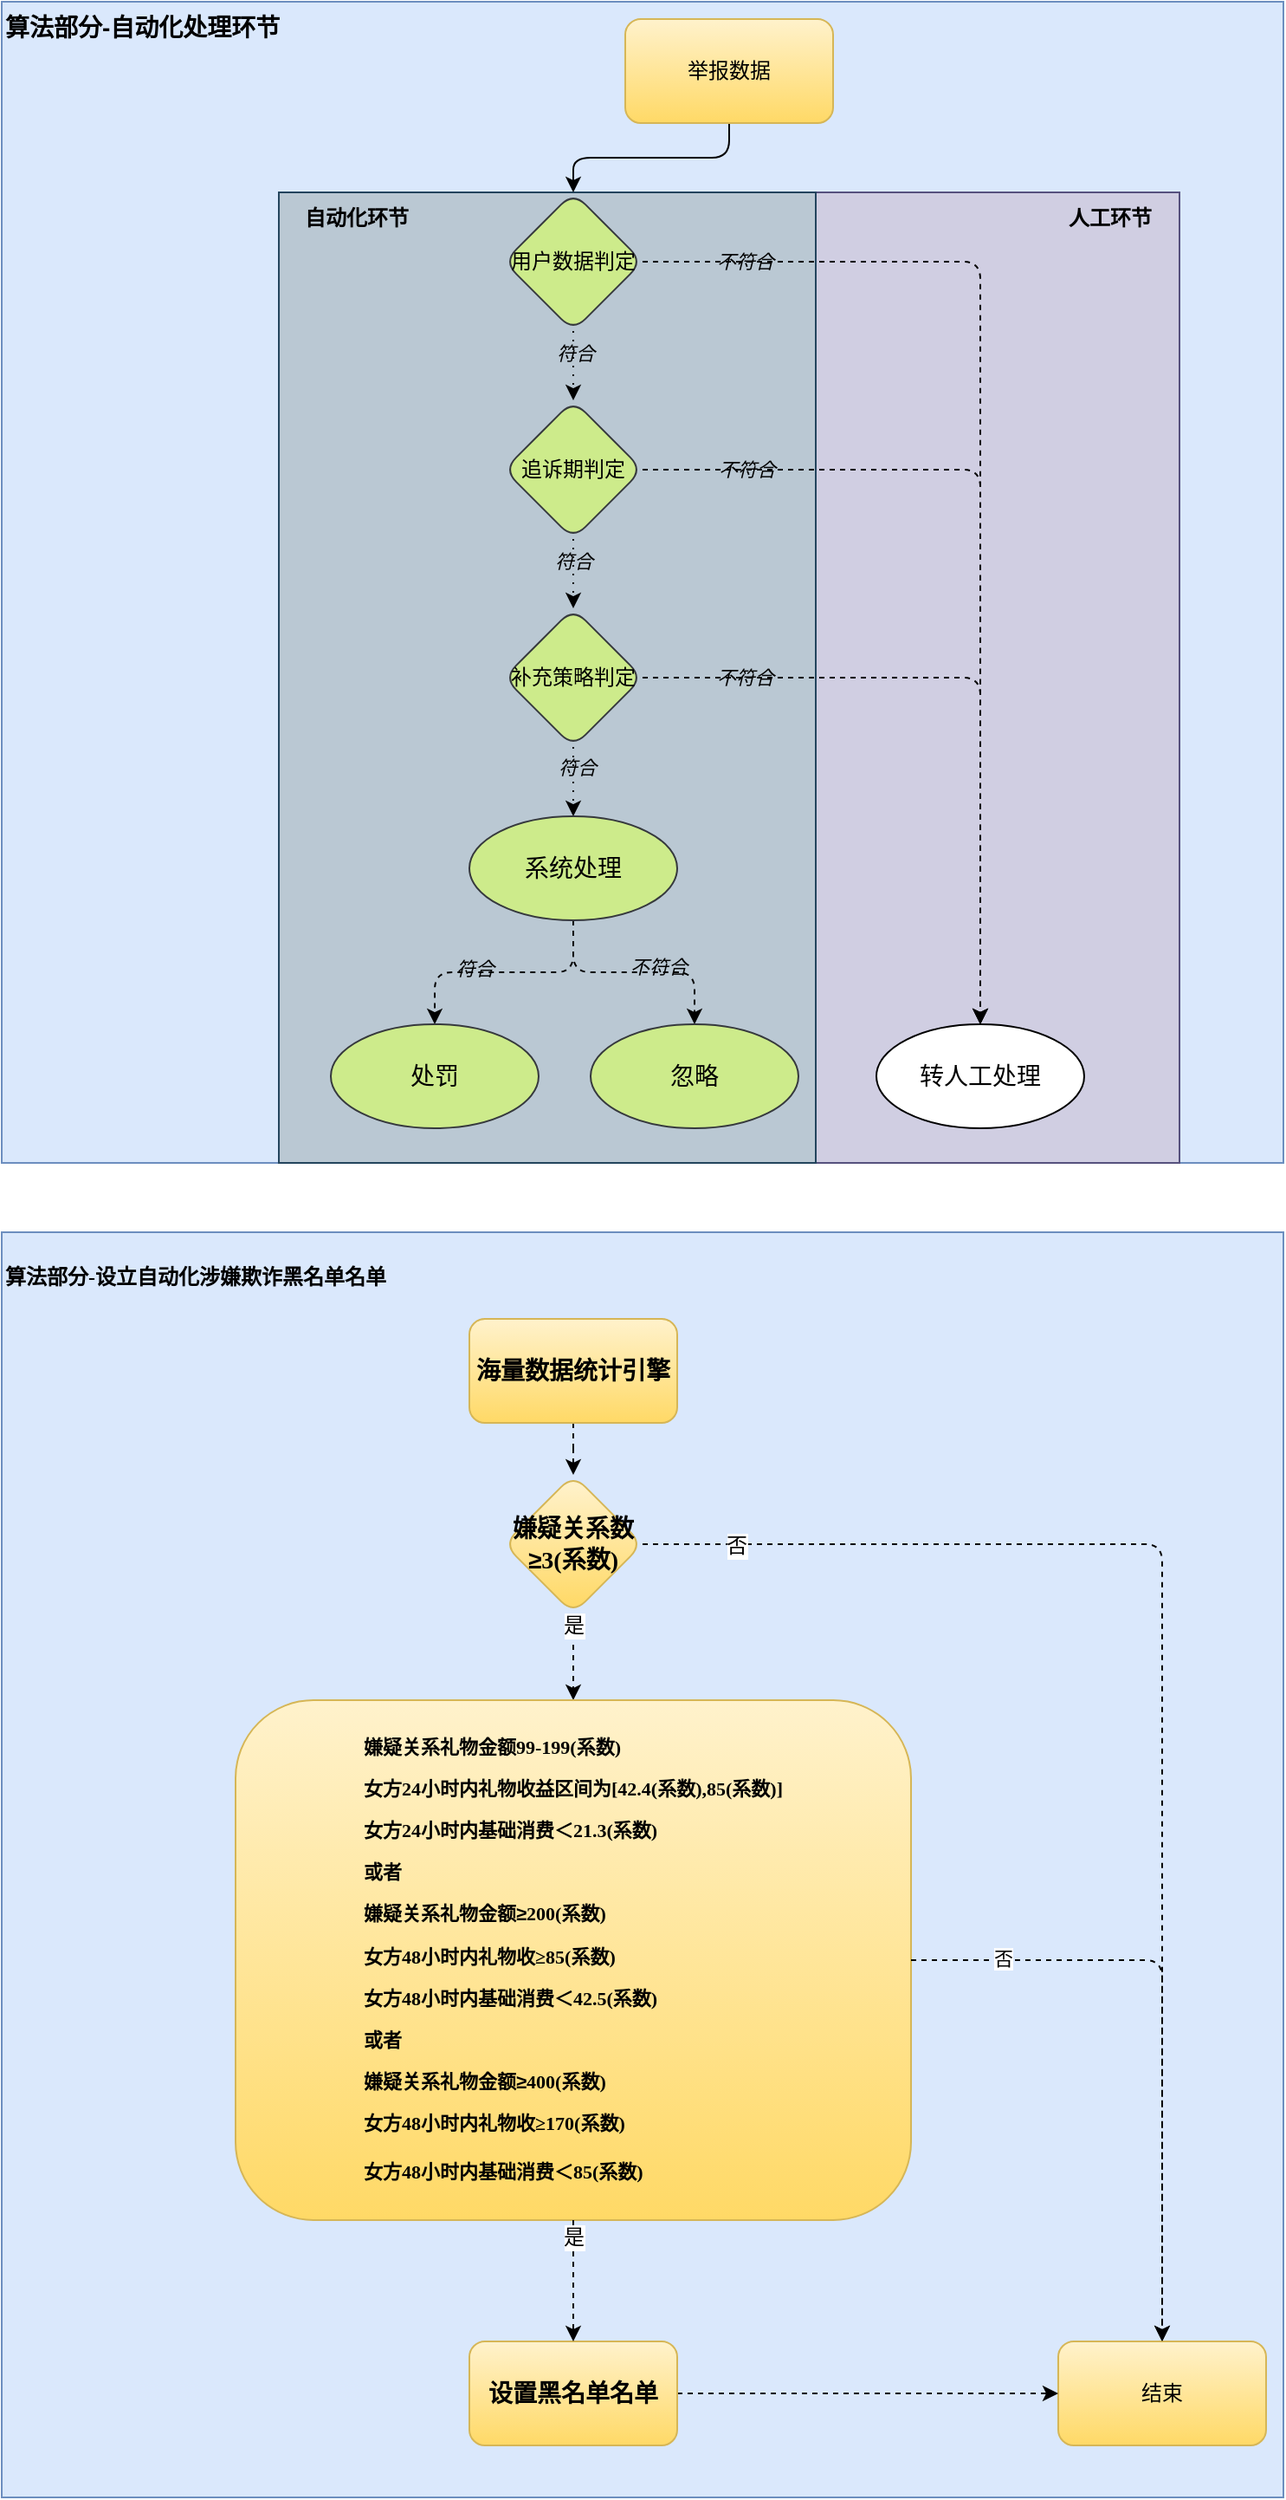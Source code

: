 <mxfile version="16.2.7" type="github">
  <diagram id="K8bH0kipLZ9rEDlnG2lr" name="Page-1">
    <mxGraphModel dx="2258" dy="784" grid="1" gridSize="10" guides="1" tooltips="1" connect="1" arrows="1" fold="1" page="1" pageScale="1" pageWidth="850" pageHeight="1400" math="0" shadow="0">
      <root>
        <mxCell id="0" />
        <mxCell id="1" parent="0" />
        <mxCell id="Bgl1Vfubp7OZOoUCv1JT-42" value="&lt;p class=&quot;MsoNormal&quot; style=&quot;font-size: 12px&quot;&gt;&lt;span style=&quot;font-size: 12px&quot;&gt;&lt;span style=&quot;font-size: 12px&quot;&gt;&lt;font face=&quot;宋体&quot; style=&quot;font-size: 12px ; line-height: 1.2&quot;&gt;算法部分-设立自动化涉嫌欺诈黑名单名单&lt;/font&gt;&lt;/span&gt;&lt;/span&gt;&lt;/p&gt;" style="rounded=0;whiteSpace=wrap;html=1;labelBackgroundColor=none;labelBorderColor=none;verticalAlign=top;align=left;fontStyle=1;fontSize=12;labelPosition=center;verticalLabelPosition=middle;fillColor=#dae8fc;strokeColor=#6c8ebf;" vertex="1" parent="1">
          <mxGeometry x="-810" y="740" width="740" height="730" as="geometry" />
        </mxCell>
        <mxCell id="Bgl1Vfubp7OZOoUCv1JT-1" value="算法部分-自动化处理环节" style="text;html=1;strokeColor=#6c8ebf;fillColor=#dae8fc;align=left;verticalAlign=top;whiteSpace=wrap;fontSize=14;fontStyle=1" vertex="1" parent="1">
          <mxGeometry x="-810" y="30" width="740" height="670" as="geometry" />
        </mxCell>
        <mxCell id="Bgl1Vfubp7OZOoUCv1JT-38" value="" style="edgeStyle=orthogonalEdgeStyle;rounded=1;orthogonalLoop=1;jettySize=auto;html=1;labelBackgroundColor=default;" edge="1" parent="1" source="Bgl1Vfubp7OZOoUCv1JT-31" target="Bgl1Vfubp7OZOoUCv1JT-12">
          <mxGeometry relative="1" as="geometry" />
        </mxCell>
        <mxCell id="Bgl1Vfubp7OZOoUCv1JT-39" value="" style="edgeStyle=orthogonalEdgeStyle;rounded=1;orthogonalLoop=1;jettySize=auto;html=1;labelBackgroundColor=default;" edge="1" parent="1" source="Bgl1Vfubp7OZOoUCv1JT-31" target="Bgl1Vfubp7OZOoUCv1JT-12">
          <mxGeometry relative="1" as="geometry" />
        </mxCell>
        <mxCell id="Bgl1Vfubp7OZOoUCv1JT-31" value="" style="rounded=0;whiteSpace=wrap;fillColor=#d0cee2;strokeColor=#56517e;" vertex="1" parent="1">
          <mxGeometry x="-360" y="140" width="230" height="560" as="geometry" />
        </mxCell>
        <mxCell id="Bgl1Vfubp7OZOoUCv1JT-30" value="" style="rounded=0;whiteSpace=wrap;html=1;fillColor=#bac8d3;strokeColor=#23445d;" vertex="1" parent="1">
          <mxGeometry x="-650" y="140" width="310" height="560" as="geometry" />
        </mxCell>
        <mxCell id="Bgl1Vfubp7OZOoUCv1JT-9" value="" style="edgeStyle=orthogonalEdgeStyle;rounded=1;orthogonalLoop=1;jettySize=auto;html=1;" edge="1" parent="1" source="Bgl1Vfubp7OZOoUCv1JT-2" target="Bgl1Vfubp7OZOoUCv1JT-8">
          <mxGeometry relative="1" as="geometry" />
        </mxCell>
        <mxCell id="Bgl1Vfubp7OZOoUCv1JT-2" value="举报数据" style="rounded=1;whiteSpace=wrap;html=1;fillColor=#fff2cc;gradientColor=#ffd966;strokeColor=#d6b656;" vertex="1" parent="1">
          <mxGeometry x="-450" y="40" width="120" height="60" as="geometry" />
        </mxCell>
        <mxCell id="Bgl1Vfubp7OZOoUCv1JT-11" value="" style="edgeStyle=orthogonalEdgeStyle;rounded=0;orthogonalLoop=1;jettySize=auto;html=1;entryX=0.5;entryY=0;entryDx=0;entryDy=0;dashed=1;dashPattern=1 4;" edge="1" parent="1" source="Bgl1Vfubp7OZOoUCv1JT-8" target="Bgl1Vfubp7OZOoUCv1JT-10">
          <mxGeometry relative="1" as="geometry" />
        </mxCell>
        <mxCell id="Bgl1Vfubp7OZOoUCv1JT-22" value="符合" style="edgeLabel;html=1;align=center;verticalAlign=middle;resizable=0;points=[];labelBackgroundColor=none;fontStyle=2" vertex="1" connectable="0" parent="Bgl1Vfubp7OZOoUCv1JT-11">
          <mxGeometry x="-0.362" y="1" relative="1" as="geometry">
            <mxPoint as="offset" />
          </mxGeometry>
        </mxCell>
        <mxCell id="Bgl1Vfubp7OZOoUCv1JT-19" value="" style="edgeStyle=orthogonalEdgeStyle;rounded=1;orthogonalLoop=1;jettySize=auto;html=1;entryX=0.5;entryY=0;entryDx=0;entryDy=0;labelBackgroundColor=default;dashed=1;" edge="1" parent="1" source="Bgl1Vfubp7OZOoUCv1JT-8" target="Bgl1Vfubp7OZOoUCv1JT-18">
          <mxGeometry relative="1" as="geometry">
            <mxPoint x="-360" y="200" as="targetPoint" />
          </mxGeometry>
        </mxCell>
        <mxCell id="Bgl1Vfubp7OZOoUCv1JT-21" value="不符合" style="edgeLabel;align=center;verticalAlign=middle;resizable=0;points=[];labelBackgroundColor=none;labelBorderColor=none;fontStyle=2;html=1;" vertex="1" connectable="0" parent="Bgl1Vfubp7OZOoUCv1JT-19">
          <mxGeometry x="-0.827" relative="1" as="geometry">
            <mxPoint x="4" as="offset" />
          </mxGeometry>
        </mxCell>
        <mxCell id="Bgl1Vfubp7OZOoUCv1JT-8" value="&lt;span&gt;用户数据判定&lt;/span&gt;" style="rhombus;whiteSpace=wrap;html=1;rounded=1;fillColor=#cdeb8b;strokeColor=#36393d;" vertex="1" parent="1">
          <mxGeometry x="-520" y="140" width="80" height="80" as="geometry" />
        </mxCell>
        <mxCell id="Bgl1Vfubp7OZOoUCv1JT-13" value="" style="edgeStyle=orthogonalEdgeStyle;rounded=0;orthogonalLoop=1;jettySize=auto;html=1;dashed=1;dashPattern=1 4;" edge="1" parent="1" source="Bgl1Vfubp7OZOoUCv1JT-10" target="Bgl1Vfubp7OZOoUCv1JT-12">
          <mxGeometry relative="1" as="geometry" />
        </mxCell>
        <mxCell id="Bgl1Vfubp7OZOoUCv1JT-23" value="符合" style="edgeLabel;html=1;align=center;verticalAlign=middle;resizable=0;points=[];labelBackgroundColor=none;fontStyle=2" vertex="1" connectable="0" parent="Bgl1Vfubp7OZOoUCv1JT-13">
          <mxGeometry x="-0.382" relative="1" as="geometry">
            <mxPoint as="offset" />
          </mxGeometry>
        </mxCell>
        <mxCell id="Bgl1Vfubp7OZOoUCv1JT-24" value="" style="edgeStyle=orthogonalEdgeStyle;rounded=1;orthogonalLoop=1;jettySize=auto;html=1;entryX=0.5;entryY=0;entryDx=0;entryDy=0;dashed=1;" edge="1" parent="1" source="Bgl1Vfubp7OZOoUCv1JT-10" target="Bgl1Vfubp7OZOoUCv1JT-18">
          <mxGeometry relative="1" as="geometry">
            <mxPoint x="-360" y="300" as="targetPoint" />
          </mxGeometry>
        </mxCell>
        <mxCell id="Bgl1Vfubp7OZOoUCv1JT-25" value="不符合" style="edgeLabel;html=1;align=center;verticalAlign=middle;resizable=0;points=[];labelBackgroundColor=none;fontStyle=2" vertex="1" connectable="0" parent="Bgl1Vfubp7OZOoUCv1JT-24">
          <mxGeometry x="-0.789" y="-3" relative="1" as="geometry">
            <mxPoint x="5" y="-3" as="offset" />
          </mxGeometry>
        </mxCell>
        <mxCell id="Bgl1Vfubp7OZOoUCv1JT-10" value="追诉期&lt;span&gt;判定&lt;/span&gt;" style="rhombus;whiteSpace=wrap;html=1;rounded=1;fillColor=#cdeb8b;strokeColor=#36393d;" vertex="1" parent="1">
          <mxGeometry x="-520" y="260" width="80" height="80" as="geometry" />
        </mxCell>
        <mxCell id="Bgl1Vfubp7OZOoUCv1JT-17" value="" style="edgeStyle=orthogonalEdgeStyle;rounded=0;orthogonalLoop=1;jettySize=auto;html=1;dashed=1;dashPattern=1 4;" edge="1" parent="1" source="Bgl1Vfubp7OZOoUCv1JT-12" target="Bgl1Vfubp7OZOoUCv1JT-16">
          <mxGeometry relative="1" as="geometry" />
        </mxCell>
        <mxCell id="Bgl1Vfubp7OZOoUCv1JT-29" value="符合" style="edgeLabel;html=1;align=center;verticalAlign=middle;resizable=0;points=[];labelBackgroundColor=none;fontStyle=2" vertex="1" connectable="0" parent="Bgl1Vfubp7OZOoUCv1JT-17">
          <mxGeometry x="-0.426" y="2" relative="1" as="geometry">
            <mxPoint as="offset" />
          </mxGeometry>
        </mxCell>
        <mxCell id="Bgl1Vfubp7OZOoUCv1JT-26" value="" style="edgeStyle=orthogonalEdgeStyle;rounded=1;orthogonalLoop=1;jettySize=auto;html=1;dashed=1;entryX=0.5;entryY=0;entryDx=0;entryDy=0;" edge="1" parent="1" source="Bgl1Vfubp7OZOoUCv1JT-12" target="Bgl1Vfubp7OZOoUCv1JT-18">
          <mxGeometry relative="1" as="geometry">
            <mxPoint x="-270" y="510" as="targetPoint" />
          </mxGeometry>
        </mxCell>
        <mxCell id="Bgl1Vfubp7OZOoUCv1JT-27" value="不符合" style="edgeLabel;html=1;align=center;verticalAlign=middle;resizable=0;points=[];labelBackgroundColor=none;fontStyle=2" vertex="1" connectable="0" parent="Bgl1Vfubp7OZOoUCv1JT-26">
          <mxGeometry x="-0.708" y="1" relative="1" as="geometry">
            <mxPoint x="1" y="1" as="offset" />
          </mxGeometry>
        </mxCell>
        <mxCell id="Bgl1Vfubp7OZOoUCv1JT-12" value="补充策略&lt;span&gt;判定&lt;/span&gt;" style="rhombus;whiteSpace=wrap;html=1;rounded=1;fillColor=#cdeb8b;strokeColor=#36393d;" vertex="1" parent="1">
          <mxGeometry x="-520" y="380" width="80" height="80" as="geometry" />
        </mxCell>
        <mxCell id="Bgl1Vfubp7OZOoUCv1JT-35" value="" style="edgeStyle=orthogonalEdgeStyle;rounded=1;orthogonalLoop=1;jettySize=auto;html=1;labelBackgroundColor=default;dashed=1;" edge="1" parent="1" source="Bgl1Vfubp7OZOoUCv1JT-16" target="Bgl1Vfubp7OZOoUCv1JT-34">
          <mxGeometry relative="1" as="geometry" />
        </mxCell>
        <mxCell id="Bgl1Vfubp7OZOoUCv1JT-41" value="不符合" style="edgeLabel;html=1;align=center;verticalAlign=middle;resizable=0;points=[];labelBackgroundColor=none;fontStyle=2" vertex="1" connectable="0" parent="Bgl1Vfubp7OZOoUCv1JT-35">
          <mxGeometry x="0.217" y="3" relative="1" as="geometry">
            <mxPoint as="offset" />
          </mxGeometry>
        </mxCell>
        <mxCell id="Bgl1Vfubp7OZOoUCv1JT-37" value="" style="edgeStyle=orthogonalEdgeStyle;rounded=1;orthogonalLoop=1;jettySize=auto;html=1;labelBackgroundColor=default;dashed=1;" edge="1" parent="1" source="Bgl1Vfubp7OZOoUCv1JT-16" target="Bgl1Vfubp7OZOoUCv1JT-36">
          <mxGeometry relative="1" as="geometry" />
        </mxCell>
        <mxCell id="Bgl1Vfubp7OZOoUCv1JT-40" value="&lt;span style=&quot;&quot;&gt;符合&lt;/span&gt;" style="edgeLabel;html=1;align=center;verticalAlign=middle;resizable=0;points=[];labelBackgroundColor=none;fontStyle=2" vertex="1" connectable="0" parent="Bgl1Vfubp7OZOoUCv1JT-37">
          <mxGeometry x="0.246" y="-2" relative="1" as="geometry">
            <mxPoint as="offset" />
          </mxGeometry>
        </mxCell>
        <mxCell id="Bgl1Vfubp7OZOoUCv1JT-16" value="&lt;span style=&quot;font-size: 14px&quot;&gt;系统处理&lt;/span&gt;" style="ellipse;whiteSpace=wrap;html=1;rounded=1;fillColor=#cdeb8b;strokeColor=#36393d;" vertex="1" parent="1">
          <mxGeometry x="-540" y="500" width="120" height="60" as="geometry" />
        </mxCell>
        <mxCell id="Bgl1Vfubp7OZOoUCv1JT-18" value="&lt;span style=&quot;font-size: 14px&quot;&gt;转人工处理&lt;/span&gt;" style="ellipse;whiteSpace=wrap;html=1;rounded=1;" vertex="1" parent="1">
          <mxGeometry x="-305" y="620" width="120" height="60" as="geometry" />
        </mxCell>
        <mxCell id="Bgl1Vfubp7OZOoUCv1JT-32" value="自动化环节" style="text;html=1;strokeColor=none;fillColor=none;align=center;verticalAlign=middle;whiteSpace=wrap;rounded=0;fontStyle=1" vertex="1" parent="1">
          <mxGeometry x="-650" y="140" width="90" height="30" as="geometry" />
        </mxCell>
        <mxCell id="Bgl1Vfubp7OZOoUCv1JT-33" value="人工环节" style="text;html=1;strokeColor=none;fillColor=none;align=center;verticalAlign=middle;whiteSpace=wrap;rounded=0;fontStyle=1" vertex="1" parent="1">
          <mxGeometry x="-210" y="140" width="80" height="30" as="geometry" />
        </mxCell>
        <mxCell id="Bgl1Vfubp7OZOoUCv1JT-34" value="&lt;p class=&quot;MsoNormal&quot;&gt;&lt;span&gt;&lt;span style=&quot;font-size: 10.5pt&quot;&gt;&lt;font face=&quot;宋体&quot;&gt;忽略&lt;/font&gt;&lt;/span&gt;&lt;/span&gt;&lt;/p&gt;" style="ellipse;whiteSpace=wrap;html=1;rounded=1;fillColor=#cdeb8b;strokeColor=#36393d;fontStyle=0" vertex="1" parent="1">
          <mxGeometry x="-470" y="620" width="120" height="60" as="geometry" />
        </mxCell>
        <mxCell id="Bgl1Vfubp7OZOoUCv1JT-36" value="&lt;p class=&quot;MsoNormal&quot;&gt;&lt;span&gt;&lt;span style=&quot;font-size: 10.5pt&quot;&gt;&lt;font face=&quot;宋体&quot;&gt;处罚&lt;/font&gt;&lt;/span&gt;&lt;/span&gt;&lt;/p&gt;" style="ellipse;whiteSpace=wrap;html=1;rounded=1;fillColor=#cdeb8b;strokeColor=#36393d;fontStyle=0" vertex="1" parent="1">
          <mxGeometry x="-620" y="620" width="120" height="60" as="geometry" />
        </mxCell>
        <mxCell id="Bgl1Vfubp7OZOoUCv1JT-51" value="" style="edgeStyle=orthogonalEdgeStyle;rounded=1;orthogonalLoop=1;jettySize=auto;html=1;dashed=1;labelBackgroundColor=default;fontSize=12;" edge="1" parent="1" source="Bgl1Vfubp7OZOoUCv1JT-43" target="Bgl1Vfubp7OZOoUCv1JT-50">
          <mxGeometry relative="1" as="geometry" />
        </mxCell>
        <mxCell id="Bgl1Vfubp7OZOoUCv1JT-43" value="&lt;p class=&quot;MsoNormal&quot;&gt;&lt;b&gt;&lt;span style=&quot;font-size: 10.5pt&quot;&gt;&lt;font face=&quot;宋体&quot;&gt;海量数据统计引擎&lt;/font&gt;&lt;/span&gt;&lt;/b&gt;&lt;/p&gt;" style="rounded=1;whiteSpace=wrap;html=1;fillColor=#fff2cc;gradientColor=#ffd966;strokeColor=#d6b656;" vertex="1" parent="1">
          <mxGeometry x="-540" y="790" width="120" height="60" as="geometry" />
        </mxCell>
        <mxCell id="Bgl1Vfubp7OZOoUCv1JT-53" value="" style="edgeStyle=orthogonalEdgeStyle;rounded=1;orthogonalLoop=1;jettySize=auto;html=1;dashed=1;labelBackgroundColor=default;fontSize=12;" edge="1" parent="1" source="Bgl1Vfubp7OZOoUCv1JT-50" target="Bgl1Vfubp7OZOoUCv1JT-52">
          <mxGeometry relative="1" as="geometry" />
        </mxCell>
        <mxCell id="Bgl1Vfubp7OZOoUCv1JT-54" value="否" style="edgeLabel;html=1;align=center;verticalAlign=middle;resizable=0;points=[];fontSize=12;" vertex="1" connectable="0" parent="Bgl1Vfubp7OZOoUCv1JT-53">
          <mxGeometry x="-0.858" y="-1" relative="1" as="geometry">
            <mxPoint as="offset" />
          </mxGeometry>
        </mxCell>
        <mxCell id="Bgl1Vfubp7OZOoUCv1JT-58" value="" style="edgeStyle=orthogonalEdgeStyle;rounded=1;orthogonalLoop=1;jettySize=auto;html=1;dashed=1;labelBackgroundColor=default;fontSize=12;" edge="1" parent="1" source="Bgl1Vfubp7OZOoUCv1JT-50" target="Bgl1Vfubp7OZOoUCv1JT-63">
          <mxGeometry relative="1" as="geometry">
            <mxPoint x="-690" y="1010" as="targetPoint" />
          </mxGeometry>
        </mxCell>
        <mxCell id="Bgl1Vfubp7OZOoUCv1JT-59" value="是" style="edgeLabel;html=1;align=center;verticalAlign=middle;resizable=0;points=[];fontSize=12;" vertex="1" connectable="0" parent="Bgl1Vfubp7OZOoUCv1JT-58">
          <mxGeometry x="-0.725" relative="1" as="geometry">
            <mxPoint as="offset" />
          </mxGeometry>
        </mxCell>
        <mxCell id="Bgl1Vfubp7OZOoUCv1JT-50" value="&lt;p class=&quot;MsoNormal&quot;&gt;&lt;b&gt;&lt;span style=&quot;font-size: 10.5pt&quot;&gt;&lt;font face=&quot;宋体&quot;&gt;嫌疑关系数&lt;/font&gt;≥&lt;font face=&quot;Times New Roman&quot;&gt;3(&lt;/font&gt;&lt;font face=&quot;宋体&quot;&gt;系数&lt;/font&gt;&lt;font face=&quot;Times New Roman&quot;&gt;)&lt;/font&gt;&lt;/span&gt;&lt;/b&gt;&lt;/p&gt;" style="rhombus;whiteSpace=wrap;html=1;fillColor=#fff2cc;strokeColor=#d6b656;rounded=1;gradientColor=#ffd966;" vertex="1" parent="1">
          <mxGeometry x="-520" y="880" width="80" height="80" as="geometry" />
        </mxCell>
        <mxCell id="Bgl1Vfubp7OZOoUCv1JT-52" value="结束" style="whiteSpace=wrap;html=1;fillColor=#fff2cc;strokeColor=#d6b656;rounded=1;gradientColor=#ffd966;" vertex="1" parent="1">
          <mxGeometry x="-200" y="1380" width="120" height="60" as="geometry" />
        </mxCell>
        <mxCell id="Bgl1Vfubp7OZOoUCv1JT-62" value="" style="edgeStyle=orthogonalEdgeStyle;rounded=1;orthogonalLoop=1;jettySize=auto;html=1;dashed=1;labelBackgroundColor=default;fontSize=11;entryX=0;entryY=0.5;entryDx=0;entryDy=0;" edge="1" parent="1" source="Bgl1Vfubp7OZOoUCv1JT-60" target="Bgl1Vfubp7OZOoUCv1JT-52">
          <mxGeometry relative="1" as="geometry">
            <mxPoint x="-495" y="1370" as="targetPoint" />
          </mxGeometry>
        </mxCell>
        <mxCell id="Bgl1Vfubp7OZOoUCv1JT-60" value="&lt;p class=&quot;MsoNormal&quot;&gt;&lt;b&gt;&lt;span style=&quot;font-size: 10.5pt&quot;&gt;&lt;font face=&quot;宋体&quot;&gt;设置黑名单名单&lt;/font&gt;&lt;/span&gt;&lt;/b&gt;&lt;/p&gt;" style="rounded=1;whiteSpace=wrap;html=1;fillColor=#fff2cc;gradientColor=#ffd966;strokeColor=#d6b656;" vertex="1" parent="1">
          <mxGeometry x="-540" y="1380" width="120" height="60" as="geometry" />
        </mxCell>
        <mxCell id="Bgl1Vfubp7OZOoUCv1JT-63" value="&lt;p class=&quot;MsoNormal&quot; style=&quot;text-align: left ; font-size: 11px&quot;&gt;&lt;font style=&quot;font-size: 11px&quot;&gt;&lt;b style=&quot;font-size: 11px&quot;&gt;&lt;span style=&quot;font-size: 11px&quot;&gt;&lt;font face=&quot;宋体&quot; style=&quot;font-size: 11px&quot;&gt;嫌疑关系礼物金额&lt;/font&gt;&lt;font face=&quot;Times New Roman&quot; style=&quot;font-size: 11px&quot;&gt;99-199(&lt;/font&gt;&lt;font face=&quot;宋体&quot; style=&quot;font-size: 11px&quot;&gt;系数&lt;/font&gt;&lt;font face=&quot;Times New Roman&quot; style=&quot;font-size: 11px&quot;&gt;)&lt;/font&gt;&lt;/span&gt;&lt;/b&gt;&lt;b style=&quot;font-size: 11px&quot;&gt;&lt;span style=&quot;font-size: 11px&quot;&gt;&lt;/span&gt;&lt;/b&gt;&lt;/font&gt;&lt;/p&gt;&lt;p class=&quot;MsoNormal&quot; style=&quot;text-align: left ; font-size: 11px&quot;&gt;&lt;font style=&quot;font-size: 11px&quot;&gt;&lt;b style=&quot;font-size: 11px&quot;&gt;&lt;span style=&quot;font-size: 11px&quot;&gt;&lt;font face=&quot;宋体&quot; style=&quot;font-size: 11px&quot;&gt;女方&lt;/font&gt;&lt;font face=&quot;Times New Roman&quot; style=&quot;font-size: 11px&quot;&gt;24&lt;/font&gt;&lt;font face=&quot;宋体&quot; style=&quot;font-size: 11px&quot;&gt;小时内礼物收益区间为&lt;/font&gt;&lt;font face=&quot;Times New Roman&quot; style=&quot;font-size: 11px&quot;&gt;[42.4(&lt;/font&gt;&lt;font face=&quot;宋体&quot; style=&quot;font-size: 11px&quot;&gt;系数&lt;/font&gt;&lt;font face=&quot;Times New Roman&quot; style=&quot;font-size: 11px&quot;&gt;),85(&lt;/font&gt;&lt;font face=&quot;宋体&quot; style=&quot;font-size: 11px&quot;&gt;系数&lt;/font&gt;&lt;font face=&quot;Times New Roman&quot; style=&quot;font-size: 11px&quot;&gt;)]&lt;/font&gt;&lt;/span&gt;&lt;/b&gt;&lt;b style=&quot;font-size: 11px&quot;&gt;&lt;span style=&quot;font-size: 11px&quot;&gt;&lt;/span&gt;&lt;/b&gt;&lt;/font&gt;&lt;/p&gt;&lt;p class=&quot;MsoNormal&quot; style=&quot;text-align: left ; font-size: 11px&quot;&gt;&lt;font style=&quot;font-size: 11px&quot;&gt;&lt;b style=&quot;font-size: 11px&quot;&gt;&lt;span style=&quot;font-size: 11px&quot;&gt;&lt;font face=&quot;宋体&quot; style=&quot;font-size: 11px&quot;&gt;女方&lt;/font&gt;&lt;font face=&quot;Times New Roman&quot; style=&quot;font-size: 11px&quot;&gt;24&lt;/font&gt;&lt;font face=&quot;宋体&quot; style=&quot;font-size: 11px&quot;&gt;小时内基础消费＜&lt;/font&gt;&lt;font face=&quot;Times New Roman&quot; style=&quot;font-size: 11px&quot;&gt;21.3(&lt;/font&gt;&lt;font face=&quot;宋体&quot; style=&quot;font-size: 11px&quot;&gt;系数&lt;/font&gt;&lt;font face=&quot;Times New Roman&quot; style=&quot;font-size: 11px&quot;&gt;)&lt;/font&gt;&lt;/span&gt;&lt;/b&gt;&lt;b style=&quot;font-size: 11px&quot;&gt;&lt;span style=&quot;font-size: 11px&quot;&gt;&lt;/span&gt;&lt;/b&gt;&lt;/font&gt;&lt;/p&gt;&lt;p class=&quot;MsoNormal&quot; style=&quot;text-align: left ; font-size: 11px&quot;&gt;&lt;font face=&quot;Times New Roman&quot;&gt;&lt;b&gt;或者&lt;/b&gt;&lt;/font&gt;&lt;/p&gt;&lt;p class=&quot;MsoNormal&quot; style=&quot;text-align: left ; font-size: 11px&quot;&gt;&lt;font style=&quot;font-size: 11px&quot;&gt;&lt;b style=&quot;font-size: 11px&quot;&gt;&lt;span style=&quot;font-size: 11px&quot;&gt;&lt;font face=&quot;宋体&quot; style=&quot;font-size: 11px&quot;&gt;嫌疑关系礼物金额&lt;/font&gt;≥&lt;font face=&quot;Times New Roman&quot; style=&quot;font-size: 11px&quot;&gt;200(&lt;/font&gt;&lt;font face=&quot;宋体&quot; style=&quot;font-size: 11px&quot;&gt;系数&lt;/font&gt;&lt;font face=&quot;Times New Roman&quot; style=&quot;font-size: 11px&quot;&gt;)&lt;/font&gt;&lt;/span&gt;&lt;/b&gt;&lt;b style=&quot;font-size: 11px&quot;&gt;&lt;span style=&quot;font-size: 11px&quot;&gt;&lt;/span&gt;&lt;/b&gt;&lt;/font&gt;&lt;/p&gt;&lt;p class=&quot;MsoNormal&quot; style=&quot;text-align: left ; font-size: 11px&quot;&gt;&lt;font style=&quot;font-size: 11px&quot;&gt;&lt;b style=&quot;font-size: 11px&quot;&gt;&lt;span style=&quot;font-size: 11px&quot;&gt;&lt;font face=&quot;宋体&quot; style=&quot;font-size: 11px&quot;&gt;女方&lt;/font&gt;&lt;font face=&quot;Times New Roman&quot; style=&quot;font-size: 11px&quot;&gt;48&lt;/font&gt;&lt;font face=&quot;宋体&quot; style=&quot;font-size: 11px&quot;&gt;小时内礼物收≥&lt;/font&gt;&lt;font face=&quot;Times New Roman&quot; style=&quot;font-size: 11px&quot;&gt;85(&lt;/font&gt;&lt;font face=&quot;宋体&quot; style=&quot;font-size: 11px&quot;&gt;系数&lt;/font&gt;&lt;font face=&quot;Times New Roman&quot; style=&quot;font-size: 11px&quot;&gt;)&lt;/font&gt;&lt;/span&gt;&lt;/b&gt;&lt;b style=&quot;font-size: 11px&quot;&gt;&lt;span style=&quot;font-size: 11px&quot;&gt;&lt;/span&gt;&lt;/b&gt;&lt;/font&gt;&lt;/p&gt;&lt;p class=&quot;MsoNormal&quot; style=&quot;text-align: left ; font-size: 11px&quot;&gt;&lt;font style=&quot;font-size: 11px&quot;&gt;&lt;b style=&quot;font-size: 11px&quot;&gt;&lt;span style=&quot;font-size: 11px&quot;&gt;&lt;font face=&quot;宋体&quot; style=&quot;font-size: 11px&quot;&gt;女方&lt;/font&gt;&lt;font face=&quot;Times New Roman&quot; style=&quot;font-size: 11px&quot;&gt;48&lt;/font&gt;&lt;font face=&quot;宋体&quot; style=&quot;font-size: 11px&quot;&gt;小时内基础消费＜&lt;/font&gt;&lt;font face=&quot;Times New Roman&quot; style=&quot;font-size: 11px&quot;&gt;42.5(&lt;/font&gt;&lt;font face=&quot;宋体&quot; style=&quot;font-size: 11px&quot;&gt;系数&lt;/font&gt;&lt;font face=&quot;Times New Roman&quot; style=&quot;font-size: 11px&quot;&gt;)&lt;/font&gt;&lt;/span&gt;&lt;/b&gt;&lt;b style=&quot;font-size: 11px&quot;&gt;&lt;span style=&quot;font-size: 11px&quot;&gt;&lt;/span&gt;&lt;/b&gt;&lt;/font&gt;&lt;/p&gt;&lt;p class=&quot;MsoNormal&quot; style=&quot;text-align: left ; font-size: 11px&quot;&gt;&lt;b style=&quot;font-family: &amp;#34;times new roman&amp;#34;&quot;&gt;或者&lt;/b&gt;&lt;br&gt;&lt;/p&gt;&lt;p class=&quot;MsoNormal&quot; style=&quot;text-align: left ; font-size: 11px&quot;&gt;&lt;font style=&quot;font-size: 11px&quot;&gt;&lt;b style=&quot;font-size: 11px&quot;&gt;&lt;span style=&quot;font-size: 11px&quot;&gt;&lt;font face=&quot;宋体&quot; style=&quot;font-size: 11px&quot;&gt;嫌疑关系礼物金额&lt;/font&gt;≥&lt;font face=&quot;Times New Roman&quot; style=&quot;font-size: 11px&quot;&gt;400(&lt;/font&gt;&lt;font face=&quot;宋体&quot; style=&quot;font-size: 11px&quot;&gt;系数&lt;/font&gt;&lt;font face=&quot;Times New Roman&quot; style=&quot;font-size: 11px&quot;&gt;)&lt;/font&gt;&lt;/span&gt;&lt;/b&gt;&lt;b style=&quot;font-size: 11px&quot;&gt;&lt;span style=&quot;font-size: 11px&quot;&gt;&lt;/span&gt;&lt;/b&gt;&lt;/font&gt;&lt;/p&gt;&lt;p class=&quot;MsoNormal&quot; style=&quot;text-align: left ; font-size: 11px&quot;&gt;&lt;font style=&quot;font-size: 11px&quot;&gt;&lt;b style=&quot;font-size: 11px&quot;&gt;&lt;span style=&quot;font-size: 11px&quot;&gt;&lt;font face=&quot;宋体&quot; style=&quot;font-size: 11px&quot;&gt;女方&lt;/font&gt;&lt;font face=&quot;Times New Roman&quot; style=&quot;font-size: 11px&quot;&gt;48&lt;/font&gt;&lt;font face=&quot;宋体&quot; style=&quot;font-size: 11px&quot;&gt;小时内礼物收≥&lt;/font&gt;&lt;font face=&quot;Times New Roman&quot; style=&quot;font-size: 11px&quot;&gt;170(&lt;/font&gt;&lt;font face=&quot;宋体&quot; style=&quot;font-size: 11px&quot;&gt;系数&lt;/font&gt;&lt;font face=&quot;Times New Roman&quot; style=&quot;font-size: 11px&quot;&gt;)&lt;/font&gt;&lt;/span&gt;&lt;/b&gt;&lt;b style=&quot;font-size: 11px&quot;&gt;&lt;span style=&quot;font-size: 11px&quot;&gt;&lt;/span&gt;&lt;/b&gt;&lt;/font&gt;&lt;/p&gt;&lt;p class=&quot;MsoNormal&quot; style=&quot;text-align: left ; font-size: 11px&quot;&gt;&lt;b style=&quot;font-size: 11px&quot;&gt;&lt;span style=&quot;font-size: 11px&quot;&gt;&lt;font style=&quot;font-size: 11px&quot;&gt;&lt;font face=&quot;宋体&quot; style=&quot;font-size: 11px&quot;&gt;女方&lt;/font&gt;&lt;font face=&quot;Times New Roman&quot; style=&quot;font-size: 11px&quot;&gt;48&lt;/font&gt;&lt;font face=&quot;宋体&quot; style=&quot;font-size: 11px&quot;&gt;小时内基础消费＜&lt;/font&gt;&lt;font face=&quot;Times New Roman&quot; style=&quot;font-size: 11px&quot;&gt;85(&lt;/font&gt;&lt;font face=&quot;宋体&quot; style=&quot;font-size: 11px&quot;&gt;系数&lt;/font&gt;&lt;font face=&quot;Times New Roman&quot; style=&quot;font-size: 11px&quot;&gt;)&lt;/font&gt;&lt;/font&gt;&lt;/span&gt;&lt;/b&gt;&lt;b style=&quot;font-size: 15px&quot;&gt;&lt;span style=&quot;font-size: 10.5pt&quot;&gt;&lt;/span&gt;&lt;/b&gt;&lt;/p&gt;" style="whiteSpace=wrap;html=1;fillColor=#fff2cc;strokeColor=#d6b656;rounded=1;gradientColor=#ffd966;" vertex="1" parent="1">
          <mxGeometry x="-675" y="1010" width="390" height="300" as="geometry" />
        </mxCell>
        <mxCell id="Bgl1Vfubp7OZOoUCv1JT-65" value="" style="edgeStyle=orthogonalEdgeStyle;rounded=1;orthogonalLoop=1;jettySize=auto;html=1;dashed=1;labelBackgroundColor=default;fontSize=11;entryX=0.5;entryY=0;entryDx=0;entryDy=0;exitX=1;exitY=0.5;exitDx=0;exitDy=0;" edge="1" parent="1" source="Bgl1Vfubp7OZOoUCv1JT-63" target="Bgl1Vfubp7OZOoUCv1JT-52">
          <mxGeometry relative="1" as="geometry">
            <mxPoint x="-130" y="1330" as="targetPoint" />
            <mxPoint x="-350" y="1330" as="sourcePoint" />
          </mxGeometry>
        </mxCell>
        <mxCell id="Bgl1Vfubp7OZOoUCv1JT-66" value="否" style="edgeLabel;html=1;align=center;verticalAlign=middle;resizable=0;points=[];fontSize=11;" vertex="1" connectable="0" parent="Bgl1Vfubp7OZOoUCv1JT-65">
          <mxGeometry x="-0.711" y="1" relative="1" as="geometry">
            <mxPoint as="offset" />
          </mxGeometry>
        </mxCell>
        <mxCell id="Bgl1Vfubp7OZOoUCv1JT-67" value="" style="edgeStyle=orthogonalEdgeStyle;rounded=1;orthogonalLoop=1;jettySize=auto;html=1;dashed=1;labelBackgroundColor=default;fontSize=12;exitX=0.5;exitY=1;exitDx=0;exitDy=0;entryX=0.5;entryY=0;entryDx=0;entryDy=0;" edge="1" parent="1" source="Bgl1Vfubp7OZOoUCv1JT-63" target="Bgl1Vfubp7OZOoUCv1JT-60">
          <mxGeometry relative="1" as="geometry">
            <mxPoint x="-470" y="1020" as="targetPoint" />
            <mxPoint x="-470" y="970" as="sourcePoint" />
          </mxGeometry>
        </mxCell>
        <mxCell id="Bgl1Vfubp7OZOoUCv1JT-68" value="是" style="edgeLabel;html=1;align=center;verticalAlign=middle;resizable=0;points=[];fontSize=12;" vertex="1" connectable="0" parent="Bgl1Vfubp7OZOoUCv1JT-67">
          <mxGeometry x="-0.725" relative="1" as="geometry">
            <mxPoint as="offset" />
          </mxGeometry>
        </mxCell>
      </root>
    </mxGraphModel>
  </diagram>
</mxfile>
